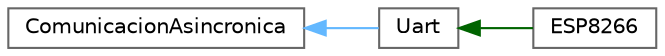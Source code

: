digraph "Graphical Class Hierarchy"
{
 // LATEX_PDF_SIZE
  bgcolor="transparent";
  edge [fontname=Helvetica,fontsize=10,labelfontname=Helvetica,labelfontsize=10];
  node [fontname=Helvetica,fontsize=10,shape=box,height=0.2,width=0.4];
  rankdir="LR";
  Node0 [id="Node000000",label="ComunicacionAsincronica",height=0.2,width=0.4,color="grey40", fillcolor="white", style="filled",URL="$class_comunicacion_asincronica.html",tooltip="Clase del objeto ComunicacionAsincronica Clase abstracta pura para la generación de UART."];
  Node0 -> Node1 [id="edge22_Node000000_Node000001",dir="back",color="steelblue1",style="solid",tooltip=" "];
  Node1 [id="Node000001",label="Uart",height=0.2,width=0.4,color="grey40", fillcolor="white", style="filled",URL="$class_uart.html",tooltip="Clase del objeto uart El objeto uart genera una comunicación asincrónica de tipo UART."];
  Node1 -> Node2 [id="edge23_Node000001_Node000002",dir="back",color="darkgreen",style="solid",tooltip=" "];
  Node2 [id="Node000002",label="ESP8266",height=0.2,width=0.4,color="grey40", fillcolor="white", style="filled",URL="$class_e_s_p8266.html",tooltip="Clase del objeto ESP8266 El objeto ESP8266 permite la simple utilización del módulo arduino ESP8266 y..."];
}
